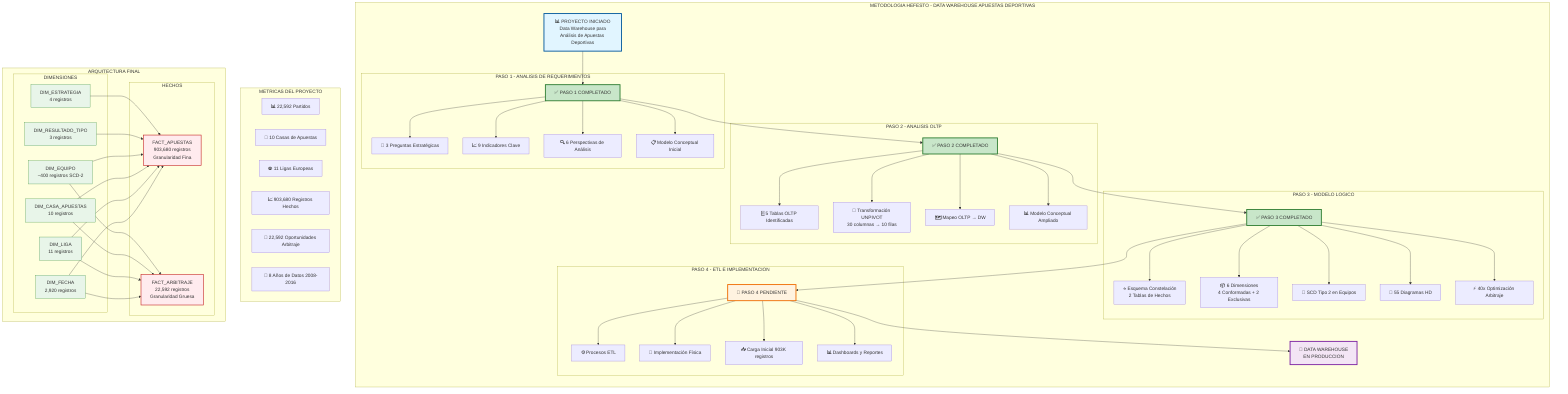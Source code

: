 graph TB
    subgraph "METODOLOGIA HEFESTO - DATA WAREHOUSE APUESTAS DEPORTIVAS"
        direction TB

        INICIO[📊 PROYECTO INICIADO<br/>Data Warehouse para<br/>Análisis de Apuestas Deportivas]

        subgraph "PASO 1 - ANALISIS DE REQUERIMIENTOS"
            P1[✅ PASO 1 COMPLETADO]
            P1_1[🎯 3 Preguntas Estratégicas]
            P1_2[📈 9 Indicadores Clave]
            P1_3[🔍 6 Perspectivas de Análisis]
            P1_4[📋 Modelo Conceptual Inicial]

            P1 --> P1_1
            P1 --> P1_2
            P1 --> P1_3
            P1 --> P1_4
        end

        subgraph "PASO 2 - ANALISIS OLTP"
            P2[✅ PASO 2 COMPLETADO]
            P2_1[🗄️ 5 Tablas OLTP Identificadas]
            P2_2[🔄 Transformación UNPIVOT<br/>30 columnas → 10 filas]
            P2_3[🗺️ Mapeo OLTP → DW]
            P2_4[📊 Modelo Conceptual Ampliado]

            P2 --> P2_1
            P2 --> P2_2
            P2 --> P2_3
            P2 --> P2_4
        end

        subgraph "PASO 3 - MODELO LOGICO"
            P3[✅ PASO 3 COMPLETADO]
            P3_1[⭐ Esquema Constelación<br/>2 Tablas de Hechos]
            P3_2[📦 6 Dimensiones<br/>4 Conformadas + 2 Exclusivas]
            P3_3[🔧 SCD Tipo 2 en Equipos]
            P3_4[📐 55 Diagramas HD]
            P3_5[⚡ 40x Optimización Arbitraje]

            P3 --> P3_1
            P3 --> P3_2
            P3 --> P3_3
            P3 --> P3_4
            P3 --> P3_5
        end

        subgraph "PASO 4 - ETL E IMPLEMENTACION"
            P4[🔄 PASO 4 PENDIENTE]
            P4_1[⚙️ Procesos ETL]
            P4_2[💾 Implementación Física]
            P4_3[📥 Carga Inicial 903K registros]
            P4_4[📊 Dashboards y Reportes]

            P4 --> P4_1
            P4 --> P4_2
            P4 --> P4_3
            P4 --> P4_4
        end

        INICIO --> P1
        P1 --> P2
        P2 --> P3
        P3 --> P4

        P4 --> FINAL[🎯 DATA WAREHOUSE<br/>EN PRODUCCION]
    end

    subgraph "METRICAS DEL PROYECTO"
        M1[📊 22,592 Partidos]
        M2[🏢 10 Casas de Apuestas]
        M3[⚽ 11 Ligas Europeas]
        M4[📈 903,680 Registros Hechos]
        M5[🎲 22,592 Oportunidades Arbitraje]
        M6[📅 8 Años de Datos 2008-2016]
    end

    subgraph "ARQUITECTURA FINAL"
        direction LR

        subgraph "DIMENSIONES"
            D1[DIM_FECHA<br/>2,920 registros]
            D2[DIM_LIGA<br/>11 registros]
            D3[DIM_CASA_APUESTAS<br/>10 registros]
            D4[DIM_EQUIPO<br/>~400 registros SCD-2]
            D5[DIM_RESULTADO_TIPO<br/>3 registros]
            D6[DIM_ESTRATEGIA<br/>4 registros]
        end

        subgraph "HECHOS"
            F1[FACT_APUESTAS<br/>903,680 registros<br/>Granularidad Fina]
            F2[FACT_ARBITRAJE<br/>22,592 registros<br/>Granularidad Gruesa]
        end

        D1 --> F1
        D2 --> F1
        D3 --> F1
        D4 --> F1
        D5 --> F1
        D6 --> F1

        D1 --> F2
        D2 --> F2
        D3 --> F2
        D4 --> F2
    end

    style INICIO fill:#e1f5ff,stroke:#01579b,stroke-width:3px
    style P1 fill:#c8e6c9,stroke:#2e7d32,stroke-width:3px
    style P2 fill:#c8e6c9,stroke:#2e7d32,stroke-width:3px
    style P3 fill:#c8e6c9,stroke:#2e7d32,stroke-width:3px
    style P4 fill:#fff3e0,stroke:#ef6c00,stroke-width:3px
    style FINAL fill:#f3e5f5,stroke:#7b1fa2,stroke-width:3px

    style F1 fill:#ffebee,stroke:#c62828,stroke-width:2px
    style F2 fill:#ffebee,stroke:#c62828,stroke-width:2px

    style D1 fill:#e8f5e9,stroke:#388e3c,stroke-width:1px
    style D2 fill:#e8f5e9,stroke:#388e3c,stroke-width:1px
    style D3 fill:#e8f5e9,stroke:#388e3c,stroke-width:1px
    style D4 fill:#e8f5e9,stroke:#388e3c,stroke-width:1px
    style D5 fill:#e8f5e9,stroke:#388e3c,stroke-width:1px
    style D6 fill:#e8f5e9,stroke:#388e3c,stroke-width:1px